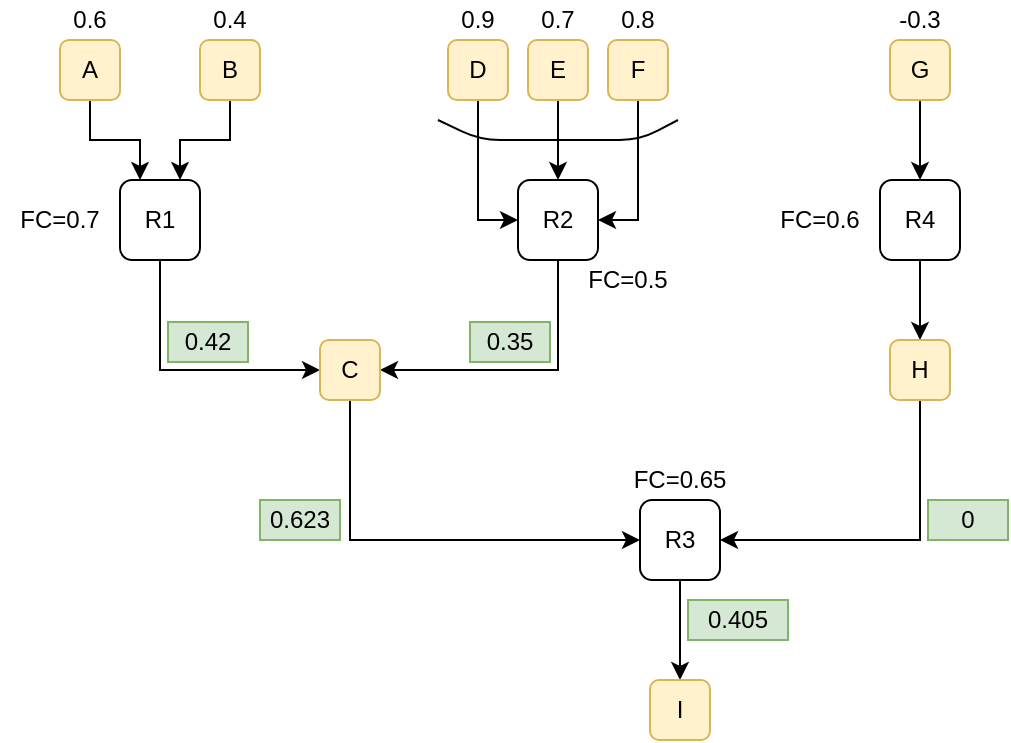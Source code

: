 <mxfile version="14.0.1" type="device"><diagram id="Vr0zvOCKNWKdN-ydD0rj" name="Page-1"><mxGraphModel dx="897" dy="749" grid="1" gridSize="10" guides="1" tooltips="1" connect="1" arrows="1" fold="1" page="1" pageScale="1" pageWidth="827" pageHeight="1169" math="0" shadow="0"><root><mxCell id="0"/><mxCell id="1" parent="0"/><mxCell id="EZKOhOg2Vx1nOvFbBBnk-17" style="edgeStyle=orthogonalEdgeStyle;rounded=0;orthogonalLoop=1;jettySize=auto;html=1;entryX=0;entryY=0.5;entryDx=0;entryDy=0;" parent="1" source="EZKOhOg2Vx1nOvFbBBnk-1" target="EZKOhOg2Vx1nOvFbBBnk-10" edge="1"><mxGeometry relative="1" as="geometry"><Array as="points"><mxPoint x="180" y="275"/></Array></mxGeometry></mxCell><mxCell id="EZKOhOg2Vx1nOvFbBBnk-1" value="R1" style="rounded=1;whiteSpace=wrap;html=1;" parent="1" vertex="1"><mxGeometry x="160" y="180" width="40" height="40" as="geometry"/></mxCell><mxCell id="EZKOhOg2Vx1nOvFbBBnk-24" style="edgeStyle=orthogonalEdgeStyle;rounded=0;orthogonalLoop=1;jettySize=auto;html=1;exitX=0.5;exitY=1;exitDx=0;exitDy=0;entryX=0.5;entryY=0;entryDx=0;entryDy=0;" parent="1" source="EZKOhOg2Vx1nOvFbBBnk-2" target="EZKOhOg2Vx1nOvFbBBnk-23" edge="1"><mxGeometry relative="1" as="geometry"/></mxCell><mxCell id="EZKOhOg2Vx1nOvFbBBnk-2" value="R3" style="rounded=1;whiteSpace=wrap;html=1;" parent="1" vertex="1"><mxGeometry x="420" y="340" width="40" height="40" as="geometry"/></mxCell><mxCell id="EZKOhOg2Vx1nOvFbBBnk-28" style="edgeStyle=orthogonalEdgeStyle;rounded=0;orthogonalLoop=1;jettySize=auto;html=1;entryX=0.5;entryY=0;entryDx=0;entryDy=0;" parent="1" source="EZKOhOg2Vx1nOvFbBBnk-3" target="EZKOhOg2Vx1nOvFbBBnk-26" edge="1"><mxGeometry relative="1" as="geometry"/></mxCell><mxCell id="EZKOhOg2Vx1nOvFbBBnk-3" value="R4" style="rounded=1;whiteSpace=wrap;html=1;" parent="1" vertex="1"><mxGeometry x="540" y="180" width="40" height="40" as="geometry"/></mxCell><mxCell id="EZKOhOg2Vx1nOvFbBBnk-21" style="edgeStyle=orthogonalEdgeStyle;rounded=0;orthogonalLoop=1;jettySize=auto;html=1;entryX=1;entryY=0.5;entryDx=0;entryDy=0;" parent="1" source="EZKOhOg2Vx1nOvFbBBnk-4" target="EZKOhOg2Vx1nOvFbBBnk-10" edge="1"><mxGeometry relative="1" as="geometry"><Array as="points"><mxPoint x="379" y="275"/></Array></mxGeometry></mxCell><mxCell id="EZKOhOg2Vx1nOvFbBBnk-4" value="R2" style="rounded=1;whiteSpace=wrap;html=1;" parent="1" vertex="1"><mxGeometry x="359" y="180" width="40" height="40" as="geometry"/></mxCell><mxCell id="EZKOhOg2Vx1nOvFbBBnk-15" style="edgeStyle=orthogonalEdgeStyle;rounded=0;orthogonalLoop=1;jettySize=auto;html=1;entryX=0.25;entryY=0;entryDx=0;entryDy=0;" parent="1" source="EZKOhOg2Vx1nOvFbBBnk-7" target="EZKOhOg2Vx1nOvFbBBnk-1" edge="1"><mxGeometry relative="1" as="geometry"/></mxCell><mxCell id="EZKOhOg2Vx1nOvFbBBnk-7" value="A" style="rounded=1;whiteSpace=wrap;html=1;fillColor=#fff2cc;strokeColor=#d6b656;" parent="1" vertex="1"><mxGeometry x="130" y="110" width="30" height="30" as="geometry"/></mxCell><mxCell id="EZKOhOg2Vx1nOvFbBBnk-16" style="edgeStyle=orthogonalEdgeStyle;rounded=0;orthogonalLoop=1;jettySize=auto;html=1;entryX=0.75;entryY=0;entryDx=0;entryDy=0;" parent="1" source="EZKOhOg2Vx1nOvFbBBnk-8" target="EZKOhOg2Vx1nOvFbBBnk-1" edge="1"><mxGeometry relative="1" as="geometry"/></mxCell><mxCell id="EZKOhOg2Vx1nOvFbBBnk-8" value="B" style="rounded=1;whiteSpace=wrap;html=1;fillColor=#fff2cc;strokeColor=#d6b656;" parent="1" vertex="1"><mxGeometry x="200" y="110" width="30" height="30" as="geometry"/></mxCell><mxCell id="EZKOhOg2Vx1nOvFbBBnk-22" style="edgeStyle=orthogonalEdgeStyle;rounded=0;orthogonalLoop=1;jettySize=auto;html=1;" parent="1" source="EZKOhOg2Vx1nOvFbBBnk-10" target="EZKOhOg2Vx1nOvFbBBnk-2" edge="1"><mxGeometry relative="1" as="geometry"><Array as="points"><mxPoint x="275" y="360"/></Array></mxGeometry></mxCell><mxCell id="EZKOhOg2Vx1nOvFbBBnk-10" value="C" style="rounded=1;whiteSpace=wrap;html=1;fillColor=#fff2cc;strokeColor=#d6b656;" parent="1" vertex="1"><mxGeometry x="260" y="260" width="30" height="30" as="geometry"/></mxCell><mxCell id="EZKOhOg2Vx1nOvFbBBnk-19" style="edgeStyle=orthogonalEdgeStyle;rounded=0;orthogonalLoop=1;jettySize=auto;html=1;entryX=0.5;entryY=0;entryDx=0;entryDy=0;" parent="1" source="EZKOhOg2Vx1nOvFbBBnk-11" target="EZKOhOg2Vx1nOvFbBBnk-4" edge="1"><mxGeometry relative="1" as="geometry"/></mxCell><mxCell id="EZKOhOg2Vx1nOvFbBBnk-11" value="E" style="rounded=1;whiteSpace=wrap;html=1;fillColor=#fff2cc;strokeColor=#d6b656;" parent="1" vertex="1"><mxGeometry x="364" y="110" width="30" height="30" as="geometry"/></mxCell><mxCell id="EZKOhOg2Vx1nOvFbBBnk-18" style="edgeStyle=orthogonalEdgeStyle;rounded=0;orthogonalLoop=1;jettySize=auto;html=1;entryX=0;entryY=0.5;entryDx=0;entryDy=0;" parent="1" source="EZKOhOg2Vx1nOvFbBBnk-12" target="EZKOhOg2Vx1nOvFbBBnk-4" edge="1"><mxGeometry relative="1" as="geometry"><Array as="points"><mxPoint x="339" y="200"/></Array></mxGeometry></mxCell><mxCell id="EZKOhOg2Vx1nOvFbBBnk-12" value="D" style="rounded=1;whiteSpace=wrap;html=1;fillColor=#fff2cc;strokeColor=#d6b656;" parent="1" vertex="1"><mxGeometry x="324" y="110" width="30" height="30" as="geometry"/></mxCell><mxCell id="EZKOhOg2Vx1nOvFbBBnk-20" style="edgeStyle=orthogonalEdgeStyle;rounded=0;orthogonalLoop=1;jettySize=auto;html=1;entryX=1;entryY=0.5;entryDx=0;entryDy=0;" parent="1" source="EZKOhOg2Vx1nOvFbBBnk-13" target="EZKOhOg2Vx1nOvFbBBnk-4" edge="1"><mxGeometry relative="1" as="geometry"><Array as="points"><mxPoint x="419" y="200"/></Array></mxGeometry></mxCell><mxCell id="EZKOhOg2Vx1nOvFbBBnk-13" value="F" style="rounded=1;whiteSpace=wrap;html=1;fillColor=#fff2cc;strokeColor=#d6b656;" parent="1" vertex="1"><mxGeometry x="404" y="110" width="30" height="30" as="geometry"/></mxCell><mxCell id="EZKOhOg2Vx1nOvFbBBnk-23" value="I" style="rounded=1;whiteSpace=wrap;html=1;fillColor=#fff2cc;strokeColor=#d6b656;" parent="1" vertex="1"><mxGeometry x="425" y="430" width="30" height="30" as="geometry"/></mxCell><mxCell id="EZKOhOg2Vx1nOvFbBBnk-27" style="edgeStyle=orthogonalEdgeStyle;rounded=0;orthogonalLoop=1;jettySize=auto;html=1;entryX=0.5;entryY=0;entryDx=0;entryDy=0;" parent="1" source="EZKOhOg2Vx1nOvFbBBnk-25" target="EZKOhOg2Vx1nOvFbBBnk-3" edge="1"><mxGeometry relative="1" as="geometry"/></mxCell><mxCell id="EZKOhOg2Vx1nOvFbBBnk-25" value="G" style="rounded=1;whiteSpace=wrap;html=1;fillColor=#fff2cc;strokeColor=#d6b656;" parent="1" vertex="1"><mxGeometry x="545" y="110" width="30" height="30" as="geometry"/></mxCell><mxCell id="EZKOhOg2Vx1nOvFbBBnk-30" style="edgeStyle=orthogonalEdgeStyle;rounded=0;orthogonalLoop=1;jettySize=auto;html=1;entryX=1;entryY=0.5;entryDx=0;entryDy=0;" parent="1" source="EZKOhOg2Vx1nOvFbBBnk-26" target="EZKOhOg2Vx1nOvFbBBnk-2" edge="1"><mxGeometry relative="1" as="geometry"><Array as="points"><mxPoint x="560" y="360"/></Array></mxGeometry></mxCell><mxCell id="EZKOhOg2Vx1nOvFbBBnk-26" value="H" style="rounded=1;whiteSpace=wrap;html=1;fillColor=#fff2cc;strokeColor=#d6b656;" parent="1" vertex="1"><mxGeometry x="545" y="260" width="30" height="30" as="geometry"/></mxCell><mxCell id="EZKOhOg2Vx1nOvFbBBnk-34" value="" style="endArrow=none;html=1;" parent="1" edge="1"><mxGeometry width="50" height="50" relative="1" as="geometry"><mxPoint x="319" y="150" as="sourcePoint"/><mxPoint x="439" y="150" as="targetPoint"/><Array as="points"><mxPoint x="340" y="160"/><mxPoint x="380" y="160"/><mxPoint x="420" y="160"/></Array></mxGeometry></mxCell><mxCell id="EZKOhOg2Vx1nOvFbBBnk-35" value="0.6" style="text;html=1;align=center;verticalAlign=middle;whiteSpace=wrap;rounded=0;" parent="1" vertex="1"><mxGeometry x="125" y="90" width="40" height="20" as="geometry"/></mxCell><mxCell id="EZKOhOg2Vx1nOvFbBBnk-36" value="0.4" style="text;html=1;strokeColor=none;fillColor=none;align=center;verticalAlign=middle;whiteSpace=wrap;rounded=0;" parent="1" vertex="1"><mxGeometry x="195" y="90" width="40" height="20" as="geometry"/></mxCell><mxCell id="EZKOhOg2Vx1nOvFbBBnk-39" value="0.9" style="text;html=1;strokeColor=none;fillColor=none;align=center;verticalAlign=middle;whiteSpace=wrap;rounded=0;" parent="1" vertex="1"><mxGeometry x="319" y="90" width="40" height="20" as="geometry"/></mxCell><mxCell id="EZKOhOg2Vx1nOvFbBBnk-40" value="0.7" style="text;html=1;strokeColor=none;fillColor=none;align=center;verticalAlign=middle;whiteSpace=wrap;rounded=0;" parent="1" vertex="1"><mxGeometry x="359" y="90" width="40" height="20" as="geometry"/></mxCell><mxCell id="EZKOhOg2Vx1nOvFbBBnk-41" value="0.8" style="text;html=1;strokeColor=none;fillColor=none;align=center;verticalAlign=middle;whiteSpace=wrap;rounded=0;" parent="1" vertex="1"><mxGeometry x="399" y="90" width="40" height="20" as="geometry"/></mxCell><mxCell id="EZKOhOg2Vx1nOvFbBBnk-42" value="-0.3" style="text;html=1;strokeColor=none;fillColor=none;align=center;verticalAlign=middle;whiteSpace=wrap;rounded=0;" parent="1" vertex="1"><mxGeometry x="540" y="90" width="40" height="20" as="geometry"/></mxCell><mxCell id="EZKOhOg2Vx1nOvFbBBnk-43" value="FC=0.7" style="text;html=1;strokeColor=none;fillColor=none;align=center;verticalAlign=middle;whiteSpace=wrap;rounded=0;" parent="1" vertex="1"><mxGeometry x="100" y="190" width="60" height="20" as="geometry"/></mxCell><mxCell id="EZKOhOg2Vx1nOvFbBBnk-44" value="FC=0.5" style="text;html=1;strokeColor=none;fillColor=none;align=center;verticalAlign=middle;whiteSpace=wrap;rounded=0;" parent="1" vertex="1"><mxGeometry x="394" y="220" width="40" height="20" as="geometry"/></mxCell><mxCell id="EZKOhOg2Vx1nOvFbBBnk-45" value="FC=0.65" style="text;html=1;strokeColor=none;fillColor=none;align=center;verticalAlign=middle;whiteSpace=wrap;rounded=0;" parent="1" vertex="1"><mxGeometry x="420" y="320" width="40" height="20" as="geometry"/></mxCell><mxCell id="EZKOhOg2Vx1nOvFbBBnk-46" value="FC=0.6" style="text;html=1;strokeColor=none;fillColor=none;align=center;verticalAlign=middle;whiteSpace=wrap;rounded=0;" parent="1" vertex="1"><mxGeometry x="490" y="190" width="40" height="20" as="geometry"/></mxCell><mxCell id="M-ZMbatOANVajk080dts-3" value="0.42" style="text;html=1;align=center;verticalAlign=middle;whiteSpace=wrap;rounded=0;fillColor=#d5e8d4;strokeColor=#82b366;" parent="1" vertex="1"><mxGeometry x="184" y="251" width="40" height="20" as="geometry"/></mxCell><mxCell id="M-ZMbatOANVajk080dts-4" value="0.35" style="text;html=1;align=center;verticalAlign=middle;whiteSpace=wrap;rounded=0;fillColor=#d5e8d4;strokeColor=#82b366;" parent="1" vertex="1"><mxGeometry x="335" y="251" width="40" height="20" as="geometry"/></mxCell><mxCell id="M-ZMbatOANVajk080dts-6" value="0.623" style="text;html=1;align=center;verticalAlign=middle;whiteSpace=wrap;rounded=0;fillColor=#d5e8d4;strokeColor=#82b366;" parent="1" vertex="1"><mxGeometry x="230" y="340" width="40" height="20" as="geometry"/></mxCell><mxCell id="M-ZMbatOANVajk080dts-7" value="0" style="text;html=1;align=center;verticalAlign=middle;whiteSpace=wrap;rounded=0;fillColor=#d5e8d4;strokeColor=#82b366;" parent="1" vertex="1"><mxGeometry x="564" y="340" width="40" height="20" as="geometry"/></mxCell><mxCell id="M-ZMbatOANVajk080dts-9" value="0.405" style="text;html=1;align=center;verticalAlign=middle;whiteSpace=wrap;rounded=0;fillColor=#d5e8d4;strokeColor=#82b366;" parent="1" vertex="1"><mxGeometry x="444" y="390" width="50" height="20" as="geometry"/></mxCell></root></mxGraphModel></diagram></mxfile>
